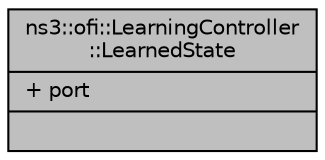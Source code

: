 digraph "ns3::ofi::LearningController::LearnedState"
{
  edge [fontname="Helvetica",fontsize="10",labelfontname="Helvetica",labelfontsize="10"];
  node [fontname="Helvetica",fontsize="10",shape=record];
  Node1 [label="{ns3::ofi::LearningController\l::LearnedState\n|+ port\l|}",height=0.2,width=0.4,color="black", fillcolor="grey75", style="filled", fontcolor="black"];
}
